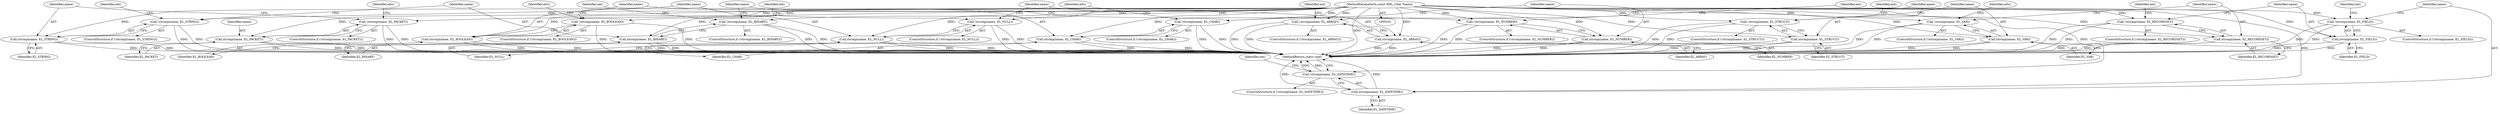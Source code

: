 digraph "0_php-src_c4cca4c20e75359c9a13a1f9a36cb7b4e9601d29?w=1@pointer" {
"1000103" [label="(MethodParameterIn,const XML_Char *name)"];
"1000114" [label="(Call,!strcmp(name, EL_PACKET))"];
"1000115" [label="(Call,strcmp(name, EL_PACKET))"];
"1000142" [label="(Call,!strcmp(name, EL_STRING))"];
"1000143" [label="(Call,strcmp(name, EL_STRING))"];
"1000189" [label="(Call,!strcmp(name, EL_BINARY))"];
"1000190" [label="(Call,strcmp(name, EL_BINARY))"];
"1000236" [label="(Call,!strcmp(name, EL_CHAR))"];
"1000237" [label="(Call,strcmp(name, EL_CHAR))"];
"1000295" [label="(Call,!strcmp(name, EL_NUMBER))"];
"1000296" [label="(Call,strcmp(name, EL_NUMBER))"];
"1000336" [label="(Call,!strcmp(name, EL_BOOLEAN))"];
"1000337" [label="(Call,strcmp(name, EL_BOOLEAN))"];
"1000413" [label="(Call,!strcmp(name, EL_NULL))"];
"1000414" [label="(Call,strcmp(name, EL_NULL))"];
"1000446" [label="(Call,!strcmp(name, EL_ARRAY))"];
"1000447" [label="(Call,strcmp(name, EL_ARRAY))"];
"1000479" [label="(Call,!strcmp(name, EL_STRUCT))"];
"1000480" [label="(Call,strcmp(name, EL_STRUCT))"];
"1000512" [label="(Call,!strcmp(name, EL_VAR))"];
"1000513" [label="(Call,strcmp(name, EL_VAR))"];
"1000568" [label="(Call,!strcmp(name, EL_RECORDSET))"];
"1000569" [label="(Call,strcmp(name, EL_RECORDSET))"];
"1000720" [label="(Call,!strcmp(name, EL_FIELD))"];
"1000721" [label="(Call,strcmp(name, EL_FIELD))"];
"1000831" [label="(Call,!strcmp(name, EL_DATETIME))"];
"1000832" [label="(Call,strcmp(name, EL_DATETIME))"];
"1000414" [label="(Call,strcmp(name, EL_NULL))"];
"1000116" [label="(Identifier,name)"];
"1000145" [label="(Identifier,EL_STRING)"];
"1000302" [label="(Identifier,ent)"];
"1000721" [label="(Call,strcmp(name, EL_FIELD))"];
"1000514" [label="(Identifier,name)"];
"1000832" [label="(Call,strcmp(name, EL_DATETIME))"];
"1000729" [label="(Identifier,ent)"];
"1000479" [label="(Call,!strcmp(name, EL_STRUCT))"];
"1000482" [label="(Identifier,EL_STRUCT)"];
"1000481" [label="(Identifier,name)"];
"1000480" [label="(Call,strcmp(name, EL_STRUCT))"];
"1000567" [label="(ControlStructure,if (!strcmp(name, EL_RECORDSET)))"];
"1000412" [label="(ControlStructure,if (!strcmp(name, EL_NULL)))"];
"1000838" [label="(Identifier,ent)"];
"1000568" [label="(Call,!strcmp(name, EL_RECORDSET))"];
"1000722" [label="(Identifier,name)"];
"1000143" [label="(Call,strcmp(name, EL_STRING))"];
"1000478" [label="(ControlStructure,if (!strcmp(name, EL_STRUCT)))"];
"1000295" [label="(Call,!strcmp(name, EL_NUMBER))"];
"1000149" [label="(Identifier,ent)"];
"1000338" [label="(Identifier,name)"];
"1000190" [label="(Call,strcmp(name, EL_BINARY))"];
"1000864" [label="(MethodReturn,static void)"];
"1000420" [label="(Identifier,ent)"];
"1000446" [label="(Call,!strcmp(name, EL_ARRAY))"];
"1000831" [label="(Call,!strcmp(name, EL_DATETIME))"];
"1000188" [label="(ControlStructure,if (!strcmp(name, EL_BINARY)))"];
"1000416" [label="(Identifier,EL_NULL)"];
"1000453" [label="(Identifier,ent)"];
"1000569" [label="(Call,strcmp(name, EL_RECORDSET))"];
"1000447" [label="(Call,strcmp(name, EL_ARRAY))"];
"1000337" [label="(Call,strcmp(name, EL_BOOLEAN))"];
"1000141" [label="(ControlStructure,if (!strcmp(name, EL_STRING)))"];
"1000235" [label="(ControlStructure,if (!strcmp(name, EL_CHAR)))"];
"1000117" [label="(Identifier,EL_PACKET)"];
"1000239" [label="(Identifier,EL_CHAR)"];
"1000121" [label="(Identifier,atts)"];
"1000511" [label="(ControlStructure,if (!strcmp(name, EL_VAR)))"];
"1000113" [label="(ControlStructure,if (!strcmp(name, EL_PACKET)))"];
"1000519" [label="(Identifier,atts)"];
"1000833" [label="(Identifier,name)"];
"1000449" [label="(Identifier,EL_ARRAY)"];
"1000834" [label="(Identifier,EL_DATETIME)"];
"1000189" [label="(Call,!strcmp(name, EL_BINARY))"];
"1000830" [label="(ControlStructure,if (!strcmp(name, EL_DATETIME)))"];
"1000115" [label="(Call,strcmp(name, EL_PACKET))"];
"1000296" [label="(Call,strcmp(name, EL_NUMBER))"];
"1000114" [label="(Call,!strcmp(name, EL_PACKET))"];
"1000570" [label="(Identifier,name)"];
"1000720" [label="(Call,!strcmp(name, EL_FIELD))"];
"1000343" [label="(Identifier,atts)"];
"1000515" [label="(Identifier,EL_VAR)"];
"1000196" [label="(Identifier,ent)"];
"1000445" [label="(ControlStructure,if (!strcmp(name, EL_ARRAY)))"];
"1000576" [label="(Identifier,ent)"];
"1000571" [label="(Identifier,EL_RECORDSET)"];
"1000243" [label="(Identifier,atts)"];
"1000513" [label="(Call,strcmp(name, EL_VAR))"];
"1000191" [label="(Identifier,name)"];
"1000103" [label="(MethodParameterIn,const XML_Char *name)"];
"1000335" [label="(ControlStructure,if (!strcmp(name, EL_BOOLEAN)))"];
"1000142" [label="(Call,!strcmp(name, EL_STRING))"];
"1000238" [label="(Identifier,name)"];
"1000415" [label="(Identifier,name)"];
"1000192" [label="(Identifier,EL_BINARY)"];
"1000236" [label="(Call,!strcmp(name, EL_CHAR))"];
"1000237" [label="(Call,strcmp(name, EL_CHAR))"];
"1000719" [label="(ControlStructure,if (!strcmp(name, EL_FIELD)))"];
"1000298" [label="(Identifier,EL_NUMBER)"];
"1000339" [label="(Identifier,EL_BOOLEAN)"];
"1000486" [label="(Identifier,ent)"];
"1000144" [label="(Identifier,name)"];
"1000448" [label="(Identifier,name)"];
"1000294" [label="(ControlStructure,if (!strcmp(name, EL_NUMBER)))"];
"1000512" [label="(Call,!strcmp(name, EL_VAR))"];
"1000413" [label="(Call,!strcmp(name, EL_NULL))"];
"1000297" [label="(Identifier,name)"];
"1000723" [label="(Identifier,EL_FIELD)"];
"1000336" [label="(Call,!strcmp(name, EL_BOOLEAN))"];
"1000103" -> "1000101"  [label="AST: "];
"1000103" -> "1000864"  [label="DDG: "];
"1000103" -> "1000114"  [label="DDG: "];
"1000103" -> "1000115"  [label="DDG: "];
"1000103" -> "1000142"  [label="DDG: "];
"1000103" -> "1000143"  [label="DDG: "];
"1000103" -> "1000189"  [label="DDG: "];
"1000103" -> "1000190"  [label="DDG: "];
"1000103" -> "1000236"  [label="DDG: "];
"1000103" -> "1000237"  [label="DDG: "];
"1000103" -> "1000295"  [label="DDG: "];
"1000103" -> "1000296"  [label="DDG: "];
"1000103" -> "1000336"  [label="DDG: "];
"1000103" -> "1000337"  [label="DDG: "];
"1000103" -> "1000413"  [label="DDG: "];
"1000103" -> "1000414"  [label="DDG: "];
"1000103" -> "1000446"  [label="DDG: "];
"1000103" -> "1000447"  [label="DDG: "];
"1000103" -> "1000479"  [label="DDG: "];
"1000103" -> "1000480"  [label="DDG: "];
"1000103" -> "1000512"  [label="DDG: "];
"1000103" -> "1000513"  [label="DDG: "];
"1000103" -> "1000568"  [label="DDG: "];
"1000103" -> "1000569"  [label="DDG: "];
"1000103" -> "1000720"  [label="DDG: "];
"1000103" -> "1000721"  [label="DDG: "];
"1000103" -> "1000831"  [label="DDG: "];
"1000103" -> "1000832"  [label="DDG: "];
"1000114" -> "1000113"  [label="AST: "];
"1000114" -> "1000115"  [label="CFG: "];
"1000115" -> "1000114"  [label="AST: "];
"1000121" -> "1000114"  [label="CFG: "];
"1000144" -> "1000114"  [label="CFG: "];
"1000114" -> "1000864"  [label="DDG: "];
"1000114" -> "1000864"  [label="DDG: "];
"1000115" -> "1000117"  [label="CFG: "];
"1000116" -> "1000115"  [label="AST: "];
"1000117" -> "1000115"  [label="AST: "];
"1000115" -> "1000864"  [label="DDG: "];
"1000115" -> "1000864"  [label="DDG: "];
"1000142" -> "1000141"  [label="AST: "];
"1000142" -> "1000143"  [label="CFG: "];
"1000143" -> "1000142"  [label="AST: "];
"1000149" -> "1000142"  [label="CFG: "];
"1000191" -> "1000142"  [label="CFG: "];
"1000142" -> "1000864"  [label="DDG: "];
"1000142" -> "1000864"  [label="DDG: "];
"1000143" -> "1000145"  [label="CFG: "];
"1000144" -> "1000143"  [label="AST: "];
"1000145" -> "1000143"  [label="AST: "];
"1000143" -> "1000864"  [label="DDG: "];
"1000143" -> "1000864"  [label="DDG: "];
"1000189" -> "1000188"  [label="AST: "];
"1000189" -> "1000190"  [label="CFG: "];
"1000190" -> "1000189"  [label="AST: "];
"1000196" -> "1000189"  [label="CFG: "];
"1000238" -> "1000189"  [label="CFG: "];
"1000189" -> "1000864"  [label="DDG: "];
"1000189" -> "1000864"  [label="DDG: "];
"1000190" -> "1000192"  [label="CFG: "];
"1000191" -> "1000190"  [label="AST: "];
"1000192" -> "1000190"  [label="AST: "];
"1000190" -> "1000864"  [label="DDG: "];
"1000190" -> "1000864"  [label="DDG: "];
"1000236" -> "1000235"  [label="AST: "];
"1000236" -> "1000237"  [label="CFG: "];
"1000237" -> "1000236"  [label="AST: "];
"1000243" -> "1000236"  [label="CFG: "];
"1000297" -> "1000236"  [label="CFG: "];
"1000236" -> "1000864"  [label="DDG: "];
"1000236" -> "1000864"  [label="DDG: "];
"1000237" -> "1000239"  [label="CFG: "];
"1000238" -> "1000237"  [label="AST: "];
"1000239" -> "1000237"  [label="AST: "];
"1000237" -> "1000864"  [label="DDG: "];
"1000237" -> "1000864"  [label="DDG: "];
"1000295" -> "1000294"  [label="AST: "];
"1000295" -> "1000296"  [label="CFG: "];
"1000296" -> "1000295"  [label="AST: "];
"1000302" -> "1000295"  [label="CFG: "];
"1000338" -> "1000295"  [label="CFG: "];
"1000295" -> "1000864"  [label="DDG: "];
"1000295" -> "1000864"  [label="DDG: "];
"1000296" -> "1000298"  [label="CFG: "];
"1000297" -> "1000296"  [label="AST: "];
"1000298" -> "1000296"  [label="AST: "];
"1000296" -> "1000864"  [label="DDG: "];
"1000296" -> "1000864"  [label="DDG: "];
"1000336" -> "1000335"  [label="AST: "];
"1000336" -> "1000337"  [label="CFG: "];
"1000337" -> "1000336"  [label="AST: "];
"1000343" -> "1000336"  [label="CFG: "];
"1000415" -> "1000336"  [label="CFG: "];
"1000336" -> "1000864"  [label="DDG: "];
"1000336" -> "1000864"  [label="DDG: "];
"1000337" -> "1000339"  [label="CFG: "];
"1000338" -> "1000337"  [label="AST: "];
"1000339" -> "1000337"  [label="AST: "];
"1000337" -> "1000864"  [label="DDG: "];
"1000337" -> "1000864"  [label="DDG: "];
"1000413" -> "1000412"  [label="AST: "];
"1000413" -> "1000414"  [label="CFG: "];
"1000414" -> "1000413"  [label="AST: "];
"1000420" -> "1000413"  [label="CFG: "];
"1000448" -> "1000413"  [label="CFG: "];
"1000413" -> "1000864"  [label="DDG: "];
"1000413" -> "1000864"  [label="DDG: "];
"1000414" -> "1000416"  [label="CFG: "];
"1000415" -> "1000414"  [label="AST: "];
"1000416" -> "1000414"  [label="AST: "];
"1000414" -> "1000864"  [label="DDG: "];
"1000414" -> "1000864"  [label="DDG: "];
"1000446" -> "1000445"  [label="AST: "];
"1000446" -> "1000447"  [label="CFG: "];
"1000447" -> "1000446"  [label="AST: "];
"1000453" -> "1000446"  [label="CFG: "];
"1000481" -> "1000446"  [label="CFG: "];
"1000446" -> "1000864"  [label="DDG: "];
"1000446" -> "1000864"  [label="DDG: "];
"1000447" -> "1000449"  [label="CFG: "];
"1000448" -> "1000447"  [label="AST: "];
"1000449" -> "1000447"  [label="AST: "];
"1000447" -> "1000864"  [label="DDG: "];
"1000447" -> "1000864"  [label="DDG: "];
"1000479" -> "1000478"  [label="AST: "];
"1000479" -> "1000480"  [label="CFG: "];
"1000480" -> "1000479"  [label="AST: "];
"1000486" -> "1000479"  [label="CFG: "];
"1000514" -> "1000479"  [label="CFG: "];
"1000479" -> "1000864"  [label="DDG: "];
"1000479" -> "1000864"  [label="DDG: "];
"1000480" -> "1000482"  [label="CFG: "];
"1000481" -> "1000480"  [label="AST: "];
"1000482" -> "1000480"  [label="AST: "];
"1000480" -> "1000864"  [label="DDG: "];
"1000480" -> "1000864"  [label="DDG: "];
"1000512" -> "1000511"  [label="AST: "];
"1000512" -> "1000513"  [label="CFG: "];
"1000513" -> "1000512"  [label="AST: "];
"1000519" -> "1000512"  [label="CFG: "];
"1000570" -> "1000512"  [label="CFG: "];
"1000512" -> "1000864"  [label="DDG: "];
"1000512" -> "1000864"  [label="DDG: "];
"1000513" -> "1000515"  [label="CFG: "];
"1000514" -> "1000513"  [label="AST: "];
"1000515" -> "1000513"  [label="AST: "];
"1000513" -> "1000864"  [label="DDG: "];
"1000513" -> "1000864"  [label="DDG: "];
"1000568" -> "1000567"  [label="AST: "];
"1000568" -> "1000569"  [label="CFG: "];
"1000569" -> "1000568"  [label="AST: "];
"1000576" -> "1000568"  [label="CFG: "];
"1000722" -> "1000568"  [label="CFG: "];
"1000568" -> "1000864"  [label="DDG: "];
"1000568" -> "1000864"  [label="DDG: "];
"1000569" -> "1000571"  [label="CFG: "];
"1000570" -> "1000569"  [label="AST: "];
"1000571" -> "1000569"  [label="AST: "];
"1000569" -> "1000864"  [label="DDG: "];
"1000569" -> "1000864"  [label="DDG: "];
"1000720" -> "1000719"  [label="AST: "];
"1000720" -> "1000721"  [label="CFG: "];
"1000721" -> "1000720"  [label="AST: "];
"1000729" -> "1000720"  [label="CFG: "];
"1000833" -> "1000720"  [label="CFG: "];
"1000720" -> "1000864"  [label="DDG: "];
"1000720" -> "1000864"  [label="DDG: "];
"1000721" -> "1000723"  [label="CFG: "];
"1000722" -> "1000721"  [label="AST: "];
"1000723" -> "1000721"  [label="AST: "];
"1000721" -> "1000864"  [label="DDG: "];
"1000721" -> "1000864"  [label="DDG: "];
"1000831" -> "1000830"  [label="AST: "];
"1000831" -> "1000832"  [label="CFG: "];
"1000832" -> "1000831"  [label="AST: "];
"1000838" -> "1000831"  [label="CFG: "];
"1000864" -> "1000831"  [label="CFG: "];
"1000831" -> "1000864"  [label="DDG: "];
"1000831" -> "1000864"  [label="DDG: "];
"1000832" -> "1000834"  [label="CFG: "];
"1000833" -> "1000832"  [label="AST: "];
"1000834" -> "1000832"  [label="AST: "];
"1000832" -> "1000864"  [label="DDG: "];
"1000832" -> "1000864"  [label="DDG: "];
}
